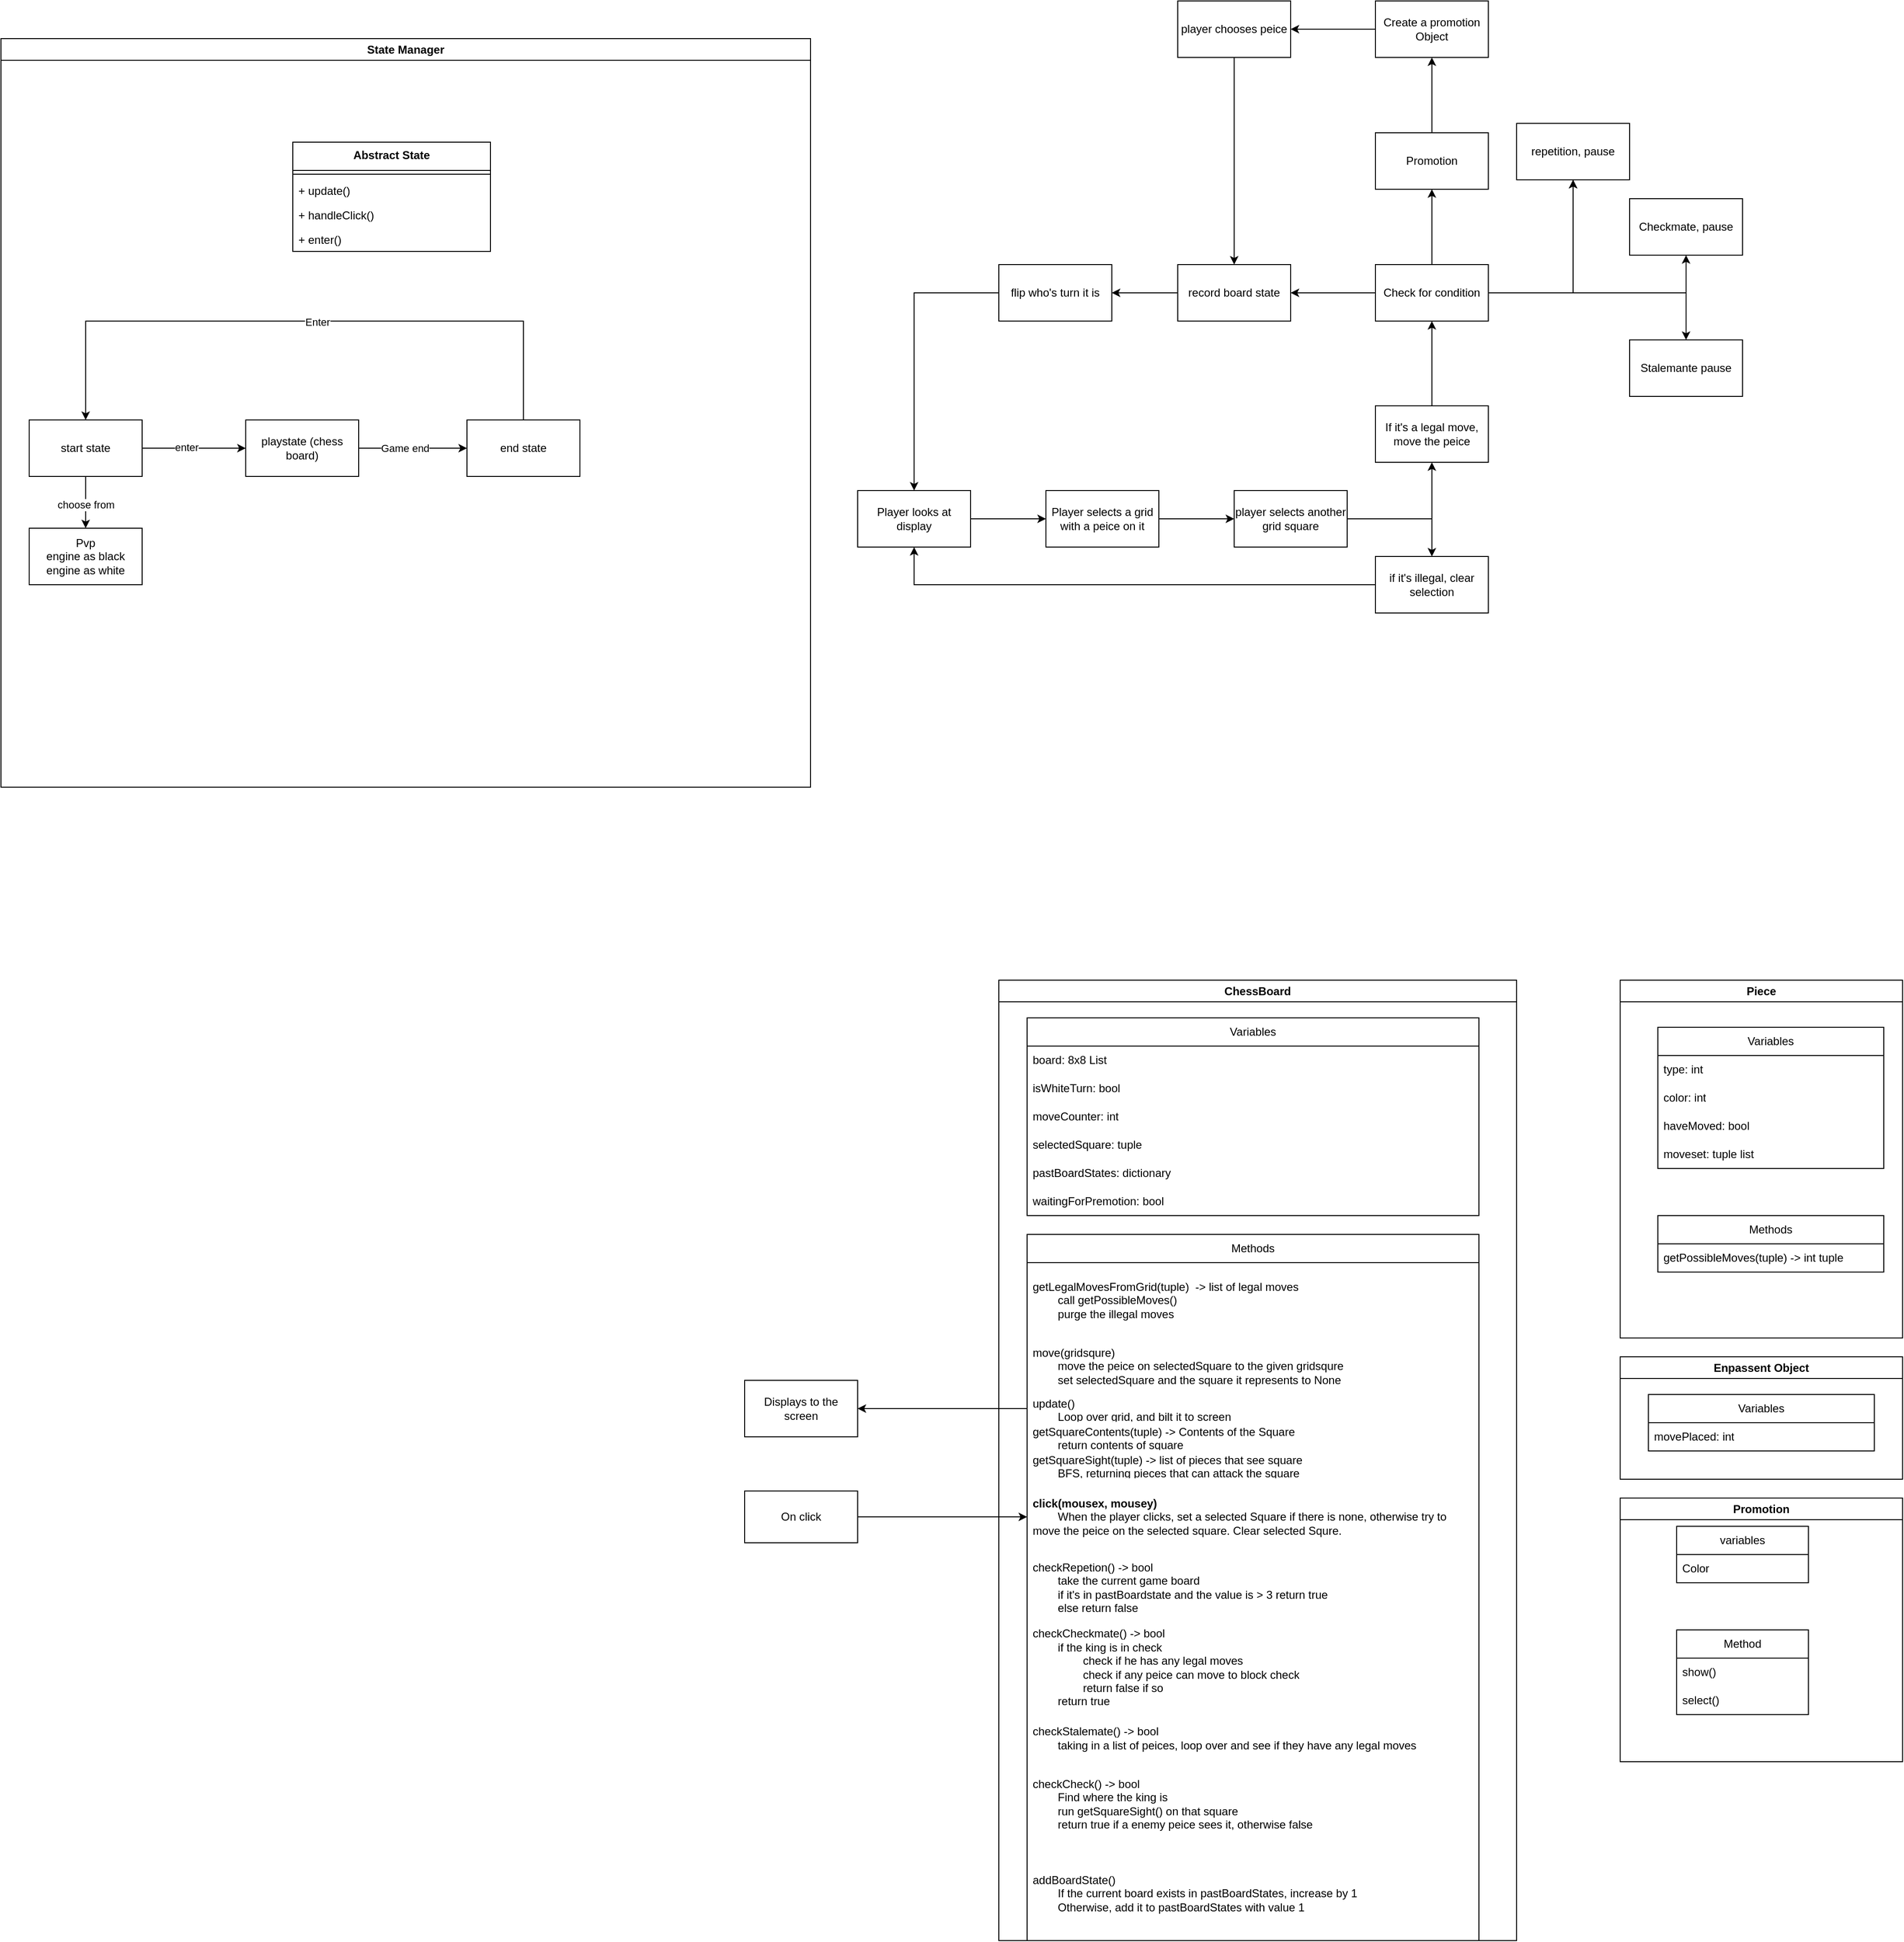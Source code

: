 <mxfile version="24.7.8">
  <diagram name="Page-1" id="t9a5m_bKD9C-yNpvmvKL">
    <mxGraphModel dx="5797" dy="3511" grid="1" gridSize="10" guides="1" tooltips="1" connect="1" arrows="1" fold="1" page="1" pageScale="1" pageWidth="850" pageHeight="1100" math="0" shadow="0">
      <root>
        <mxCell id="0" />
        <mxCell id="1" parent="0" />
        <mxCell id="ldxb-2AIBdacw099OIL1-1" value="ChessBoard" style="swimlane;whiteSpace=wrap;html=1;" parent="1" vertex="1">
          <mxGeometry x="20" y="130" width="550" height="1020" as="geometry" />
        </mxCell>
        <mxCell id="ldxb-2AIBdacw099OIL1-3" value="Variables" style="swimlane;fontStyle=0;childLayout=stackLayout;horizontal=1;startSize=30;horizontalStack=0;resizeParent=1;resizeParentMax=0;resizeLast=0;collapsible=1;marginBottom=0;whiteSpace=wrap;html=1;" parent="ldxb-2AIBdacw099OIL1-1" vertex="1">
          <mxGeometry x="30" y="40" width="480" height="210" as="geometry" />
        </mxCell>
        <mxCell id="ldxb-2AIBdacw099OIL1-4" value="&lt;span style=&quot;text-align: center;&quot;&gt;board: 8x8 List&lt;/span&gt;" style="text;strokeColor=none;fillColor=none;align=left;verticalAlign=middle;spacingLeft=4;spacingRight=4;overflow=hidden;points=[[0,0.5],[1,0.5]];portConstraint=eastwest;rotatable=0;whiteSpace=wrap;html=1;" parent="ldxb-2AIBdacw099OIL1-3" vertex="1">
          <mxGeometry y="30" width="480" height="30" as="geometry" />
        </mxCell>
        <mxCell id="ldxb-2AIBdacw099OIL1-5" value="isWhiteTurn: bool" style="text;strokeColor=none;fillColor=none;align=left;verticalAlign=middle;spacingLeft=4;spacingRight=4;overflow=hidden;points=[[0,0.5],[1,0.5]];portConstraint=eastwest;rotatable=0;whiteSpace=wrap;html=1;" parent="ldxb-2AIBdacw099OIL1-3" vertex="1">
          <mxGeometry y="60" width="480" height="30" as="geometry" />
        </mxCell>
        <mxCell id="-uUJqwtiMHV1rLsQDE5Y-2" value="moveCounter: int" style="text;strokeColor=none;fillColor=none;align=left;verticalAlign=middle;spacingLeft=4;spacingRight=4;overflow=hidden;points=[[0,0.5],[1,0.5]];portConstraint=eastwest;rotatable=0;whiteSpace=wrap;html=1;" parent="ldxb-2AIBdacw099OIL1-3" vertex="1">
          <mxGeometry y="90" width="480" height="30" as="geometry" />
        </mxCell>
        <mxCell id="Rdf7iIx9nlK6P8x9TiHN-3" value="selectedSquare: tuple" style="text;strokeColor=none;fillColor=none;align=left;verticalAlign=middle;spacingLeft=4;spacingRight=4;overflow=hidden;points=[[0,0.5],[1,0.5]];portConstraint=eastwest;rotatable=0;whiteSpace=wrap;html=1;" parent="ldxb-2AIBdacw099OIL1-3" vertex="1">
          <mxGeometry y="120" width="480" height="30" as="geometry" />
        </mxCell>
        <mxCell id="Rdf7iIx9nlK6P8x9TiHN-7" value="pastBoardStates: dictionary" style="text;strokeColor=none;fillColor=none;align=left;verticalAlign=middle;spacingLeft=4;spacingRight=4;overflow=hidden;points=[[0,0.5],[1,0.5]];portConstraint=eastwest;rotatable=0;whiteSpace=wrap;html=1;" parent="ldxb-2AIBdacw099OIL1-3" vertex="1">
          <mxGeometry y="150" width="480" height="30" as="geometry" />
        </mxCell>
        <mxCell id="Rdf7iIx9nlK6P8x9TiHN-54" value="waitingForPremotion: bool" style="text;strokeColor=none;fillColor=none;align=left;verticalAlign=middle;spacingLeft=4;spacingRight=4;overflow=hidden;points=[[0,0.5],[1,0.5]];portConstraint=eastwest;rotatable=0;whiteSpace=wrap;html=1;" parent="ldxb-2AIBdacw099OIL1-3" vertex="1">
          <mxGeometry y="180" width="480" height="30" as="geometry" />
        </mxCell>
        <mxCell id="ldxb-2AIBdacw099OIL1-7" value="Methods" style="swimlane;fontStyle=0;childLayout=stackLayout;horizontal=1;startSize=30;horizontalStack=0;resizeParent=1;resizeParentMax=0;resizeLast=0;collapsible=1;marginBottom=0;whiteSpace=wrap;html=1;" parent="ldxb-2AIBdacw099OIL1-1" vertex="1">
          <mxGeometry x="30" y="270" width="480" height="750" as="geometry" />
        </mxCell>
        <mxCell id="ldxb-2AIBdacw099OIL1-8" value="&lt;span style=&quot;text-align: center; text-wrap: nowrap;&quot;&gt;getLegalMovesFromGrid(tuple)&amp;nbsp; -&amp;gt; list of legal moves&lt;br&gt;&lt;/span&gt;&lt;span style=&quot;text-align: center;&quot;&gt;&lt;span style=&quot;white-space: pre;&quot;&gt;&#x9;&lt;/span&gt;call getPossibleMoves()&lt;br&gt;&lt;span style=&quot;white-space: pre;&quot;&gt;&#x9;&lt;/span&gt;purge the illegal moves&lt;br&gt;&lt;/span&gt;" style="text;strokeColor=none;fillColor=none;align=left;verticalAlign=middle;spacingLeft=4;spacingRight=4;overflow=hidden;points=[[0,0.5],[1,0.5]];portConstraint=eastwest;rotatable=0;whiteSpace=wrap;html=1;" parent="ldxb-2AIBdacw099OIL1-7" vertex="1">
          <mxGeometry y="30" width="480" height="80" as="geometry" />
        </mxCell>
        <mxCell id="-uUJqwtiMHV1rLsQDE5Y-7" value="move(gridsqure)&lt;br&gt;&lt;span style=&quot;white-space: pre;&quot;&gt;&#x9;&lt;/span&gt;move the peice on selectedSquare to the given gridsqure&lt;br&gt;&lt;span style=&quot;white-space: pre;&quot;&gt;&#x9;&lt;/span&gt;set selectedSquare&amp;nbsp;and the square it represents to None" style="text;strokeColor=none;fillColor=none;align=left;verticalAlign=middle;spacingLeft=4;spacingRight=4;overflow=hidden;points=[[0,0.5],[1,0.5]];portConstraint=eastwest;rotatable=0;whiteSpace=wrap;html=1;" parent="ldxb-2AIBdacw099OIL1-7" vertex="1">
          <mxGeometry y="110" width="480" height="60" as="geometry" />
        </mxCell>
        <mxCell id="-uUJqwtiMHV1rLsQDE5Y-6" value="update()&lt;br&gt;&lt;span style=&quot;white-space: pre;&quot;&gt;&#x9;&lt;/span&gt;Loop over grid, and bilt it to screen" style="text;strokeColor=none;fillColor=none;align=left;verticalAlign=middle;spacingLeft=4;spacingRight=4;overflow=hidden;points=[[0,0.5],[1,0.5]];portConstraint=eastwest;rotatable=0;whiteSpace=wrap;html=1;" parent="ldxb-2AIBdacw099OIL1-7" vertex="1">
          <mxGeometry y="170" width="480" height="30" as="geometry" />
        </mxCell>
        <mxCell id="-uUJqwtiMHV1rLsQDE5Y-21" value="getSquareContents(tuple) -&amp;gt; Contents of the Square&lt;span style=&quot;white-space: pre;&quot;&gt;&#x9;&lt;/span&gt;&lt;div&gt;&lt;span style=&quot;white-space: pre;&quot;&gt;&#x9;&lt;/span&gt;return contents of square&lt;br&gt;&lt;/div&gt;" style="text;strokeColor=none;fillColor=none;align=left;verticalAlign=middle;spacingLeft=4;spacingRight=4;overflow=hidden;points=[[0,0.5],[1,0.5]];portConstraint=eastwest;rotatable=0;whiteSpace=wrap;html=1;" parent="ldxb-2AIBdacw099OIL1-7" vertex="1">
          <mxGeometry y="200" width="480" height="30" as="geometry" />
        </mxCell>
        <mxCell id="-uUJqwtiMHV1rLsQDE5Y-22" value="getSquareSight(tuple) -&amp;gt; list of pieces that see square&lt;br&gt;&lt;span style=&quot;white-space: pre;&quot;&gt;&#x9;&lt;/span&gt;BFS, returning pieces that can attack the square" style="text;strokeColor=none;fillColor=none;align=left;verticalAlign=middle;spacingLeft=4;spacingRight=4;overflow=hidden;points=[[0,0.5],[1,0.5]];portConstraint=eastwest;rotatable=0;whiteSpace=wrap;html=1;" parent="ldxb-2AIBdacw099OIL1-7" vertex="1">
          <mxGeometry y="230" width="480" height="30" as="geometry" />
        </mxCell>
        <mxCell id="Rdf7iIx9nlK6P8x9TiHN-4" value="&lt;b&gt;click(mousex, mousey)&lt;br&gt;&lt;/b&gt;&lt;span style=&quot;text-align: center;&quot;&gt;&lt;span style=&quot;white-space: pre;&quot;&gt;&#x9;&lt;/span&gt;When the player clicks, set a selected Square if there is none, otherwise try to move the peice on the selected square. Clear selected Squre.&lt;/span&gt;" style="text;strokeColor=none;fillColor=none;align=left;verticalAlign=middle;spacingLeft=4;spacingRight=4;overflow=hidden;points=[[0,0.5],[1,0.5]];portConstraint=eastwest;rotatable=0;whiteSpace=wrap;html=1;" parent="ldxb-2AIBdacw099OIL1-7" vertex="1">
          <mxGeometry y="260" width="480" height="80" as="geometry" />
        </mxCell>
        <mxCell id="Rdf7iIx9nlK6P8x9TiHN-50" value="checkRepetion() -&amp;gt; bool&lt;div&gt;&lt;span style=&quot;white-space: pre;&quot;&gt;&#x9;&lt;/span&gt;take the current game board&lt;br&gt;&lt;span style=&quot;white-space: pre;&quot;&gt;&#x9;&lt;/span&gt;if it&#39;s in pastBoardstate and the value is &amp;gt; 3 return true&lt;br&gt;&lt;span style=&quot;white-space: pre;&quot;&gt;&#x9;&lt;/span&gt;else return false&lt;br&gt;&lt;/div&gt;" style="text;strokeColor=none;fillColor=none;align=left;verticalAlign=middle;spacingLeft=4;spacingRight=4;overflow=hidden;points=[[0,0.5],[1,0.5]];portConstraint=eastwest;rotatable=0;whiteSpace=wrap;html=1;" parent="ldxb-2AIBdacw099OIL1-7" vertex="1">
          <mxGeometry y="340" width="480" height="70" as="geometry" />
        </mxCell>
        <mxCell id="Rdf7iIx9nlK6P8x9TiHN-51" value="checkCheckmate() -&amp;gt; bool&lt;br&gt;&lt;span style=&quot;white-space: pre;&quot;&gt;&#x9;&lt;/span&gt;if the king is in check&lt;br&gt;&lt;span style=&quot;white-space: pre;&quot;&gt;&#x9;&lt;/span&gt;&lt;span style=&quot;white-space: pre;&quot;&gt;&#x9;&lt;/span&gt;check if he has any legal moves&lt;br&gt;&lt;span style=&quot;white-space: pre;&quot;&gt;&#x9;&lt;/span&gt;&lt;span style=&quot;white-space: pre;&quot;&gt;&#x9;&lt;/span&gt;check if any peice can move to block check&lt;div&gt;&lt;span style=&quot;white-space: pre;&quot;&gt;&#x9;&lt;/span&gt;&lt;span style=&quot;white-space: pre;&quot;&gt;&#x9;&lt;/span&gt;return false if so&lt;br&gt;&lt;span style=&quot;white-space: pre;&quot;&gt;&#x9;&lt;/span&gt;return true&amp;nbsp;&lt;/div&gt;" style="text;strokeColor=none;fillColor=none;align=left;verticalAlign=middle;spacingLeft=4;spacingRight=4;overflow=hidden;points=[[0,0.5],[1,0.5]];portConstraint=eastwest;rotatable=0;whiteSpace=wrap;html=1;" parent="ldxb-2AIBdacw099OIL1-7" vertex="1">
          <mxGeometry y="410" width="480" height="100" as="geometry" />
        </mxCell>
        <mxCell id="Rdf7iIx9nlK6P8x9TiHN-52" value="checkStalemate() -&amp;gt; bool&lt;br&gt;&lt;span style=&quot;white-space: pre;&quot;&gt;&#x9;&lt;/span&gt;taking in a list of peices, loop over and see if they have any legal moves&amp;nbsp;" style="text;strokeColor=none;fillColor=none;align=left;verticalAlign=middle;spacingLeft=4;spacingRight=4;overflow=hidden;points=[[0,0.5],[1,0.5]];portConstraint=eastwest;rotatable=0;whiteSpace=wrap;html=1;" parent="ldxb-2AIBdacw099OIL1-7" vertex="1">
          <mxGeometry y="510" width="480" height="50" as="geometry" />
        </mxCell>
        <mxCell id="Rdf7iIx9nlK6P8x9TiHN-53" value="checkCheck() -&amp;gt; bool&lt;br&gt;&lt;span style=&quot;white-space: pre;&quot;&gt;&#x9;&lt;/span&gt;Find where the king is&lt;br&gt;&lt;span style=&quot;white-space: pre;&quot;&gt;&#x9;&lt;/span&gt;run getSquareSight() on that square&lt;br&gt;&lt;span style=&quot;white-space: pre;&quot;&gt;&#x9;&lt;/span&gt;return true if a enemy peice sees it, otherwise false" style="text;strokeColor=none;fillColor=none;align=left;verticalAlign=middle;spacingLeft=4;spacingRight=4;overflow=hidden;points=[[0,0.5],[1,0.5]];portConstraint=eastwest;rotatable=0;whiteSpace=wrap;html=1;" parent="ldxb-2AIBdacw099OIL1-7" vertex="1">
          <mxGeometry y="560" width="480" height="90" as="geometry" />
        </mxCell>
        <mxCell id="Rdf7iIx9nlK6P8x9TiHN-55" value="addBoardState()&lt;div&gt;&lt;span style=&quot;white-space: pre;&quot;&gt;&#x9;&lt;/span&gt;If the current board exists in&amp;nbsp;&lt;span style=&quot;background-color: initial;&quot;&gt;pastBoardStates, increase by 1&lt;br&gt;&lt;/span&gt;&lt;span style=&quot;background-color: initial;&quot;&gt;&lt;span style=&quot;white-space: pre;&quot;&gt;&#x9;&lt;/span&gt;Otherwise, add it to&amp;nbsp;&lt;/span&gt;&lt;span style=&quot;background-color: initial;&quot;&gt;pastBoardStates with value 1&lt;/span&gt;&lt;/div&gt;" style="text;strokeColor=none;fillColor=none;align=left;verticalAlign=middle;spacingLeft=4;spacingRight=4;overflow=hidden;points=[[0,0.5],[1,0.5]];portConstraint=eastwest;rotatable=0;whiteSpace=wrap;html=1;" parent="ldxb-2AIBdacw099OIL1-7" vertex="1">
          <mxGeometry y="650" width="480" height="100" as="geometry" />
        </mxCell>
        <mxCell id="ldxb-2AIBdacw099OIL1-14" value="Piece" style="swimlane;whiteSpace=wrap;html=1;" parent="1" vertex="1">
          <mxGeometry x="680" y="130" width="300" height="380" as="geometry" />
        </mxCell>
        <mxCell id="ldxb-2AIBdacw099OIL1-16" value="Variables" style="swimlane;fontStyle=0;childLayout=stackLayout;horizontal=1;startSize=30;horizontalStack=0;resizeParent=1;resizeParentMax=0;resizeLast=0;collapsible=1;marginBottom=0;whiteSpace=wrap;html=1;" parent="ldxb-2AIBdacw099OIL1-14" vertex="1">
          <mxGeometry x="40" y="50" width="240" height="150" as="geometry">
            <mxRectangle x="50" y="40" width="90" height="30" as="alternateBounds" />
          </mxGeometry>
        </mxCell>
        <mxCell id="ldxb-2AIBdacw099OIL1-17" value="type: int" style="text;strokeColor=none;fillColor=none;align=left;verticalAlign=middle;spacingLeft=4;spacingRight=4;overflow=hidden;points=[[0,0.5],[1,0.5]];portConstraint=eastwest;rotatable=0;whiteSpace=wrap;html=1;" parent="ldxb-2AIBdacw099OIL1-16" vertex="1">
          <mxGeometry y="30" width="240" height="30" as="geometry" />
        </mxCell>
        <mxCell id="ldxb-2AIBdacw099OIL1-23" value="color: int" style="text;strokeColor=none;fillColor=none;align=left;verticalAlign=middle;spacingLeft=4;spacingRight=4;overflow=hidden;points=[[0,0.5],[1,0.5]];portConstraint=eastwest;rotatable=0;whiteSpace=wrap;html=1;" parent="ldxb-2AIBdacw099OIL1-16" vertex="1">
          <mxGeometry y="60" width="240" height="30" as="geometry" />
        </mxCell>
        <mxCell id="ldxb-2AIBdacw099OIL1-36" value="haveMoved: bool" style="text;strokeColor=none;fillColor=none;align=left;verticalAlign=middle;spacingLeft=4;spacingRight=4;overflow=hidden;points=[[0,0.5],[1,0.5]];portConstraint=eastwest;rotatable=0;whiteSpace=wrap;html=1;" parent="ldxb-2AIBdacw099OIL1-16" vertex="1">
          <mxGeometry y="90" width="240" height="30" as="geometry" />
        </mxCell>
        <mxCell id="-uUJqwtiMHV1rLsQDE5Y-1" value="moveset: tuple list" style="text;strokeColor=none;fillColor=none;align=left;verticalAlign=middle;spacingLeft=4;spacingRight=4;overflow=hidden;points=[[0,0.5],[1,0.5]];portConstraint=eastwest;rotatable=0;whiteSpace=wrap;html=1;" parent="ldxb-2AIBdacw099OIL1-16" vertex="1">
          <mxGeometry y="120" width="240" height="30" as="geometry" />
        </mxCell>
        <mxCell id="ldxb-2AIBdacw099OIL1-20" value="Methods" style="swimlane;fontStyle=0;childLayout=stackLayout;horizontal=1;startSize=30;horizontalStack=0;resizeParent=1;resizeParentMax=0;resizeLast=0;collapsible=1;marginBottom=0;whiteSpace=wrap;html=1;" parent="ldxb-2AIBdacw099OIL1-14" vertex="1">
          <mxGeometry x="40" y="250" width="240" height="60" as="geometry" />
        </mxCell>
        <mxCell id="ldxb-2AIBdacw099OIL1-21" value="getPossibleMoves(&lt;span style=&quot;text-align: center; text-wrap: nowrap;&quot;&gt;tuple&lt;/span&gt;) -&amp;gt; int tuple" style="text;strokeColor=none;fillColor=none;align=left;verticalAlign=middle;spacingLeft=4;spacingRight=4;overflow=hidden;points=[[0,0.5],[1,0.5]];portConstraint=eastwest;rotatable=0;whiteSpace=wrap;html=1;" parent="ldxb-2AIBdacw099OIL1-20" vertex="1">
          <mxGeometry y="30" width="240" height="30" as="geometry" />
        </mxCell>
        <mxCell id="-uUJqwtiMHV1rLsQDE5Y-12" value="Enpassent Object" style="swimlane;whiteSpace=wrap;html=1;" parent="1" vertex="1">
          <mxGeometry x="680" y="530" width="300" height="130" as="geometry" />
        </mxCell>
        <mxCell id="-uUJqwtiMHV1rLsQDE5Y-13" value="Variables" style="swimlane;fontStyle=0;childLayout=stackLayout;horizontal=1;startSize=30;horizontalStack=0;resizeParent=1;resizeParentMax=0;resizeLast=0;collapsible=1;marginBottom=0;whiteSpace=wrap;html=1;" parent="-uUJqwtiMHV1rLsQDE5Y-12" vertex="1">
          <mxGeometry x="30" y="40" width="240" height="60" as="geometry">
            <mxRectangle x="50" y="40" width="90" height="30" as="alternateBounds" />
          </mxGeometry>
        </mxCell>
        <mxCell id="-uUJqwtiMHV1rLsQDE5Y-14" value="movePlaced: int" style="text;strokeColor=none;fillColor=none;align=left;verticalAlign=middle;spacingLeft=4;spacingRight=4;overflow=hidden;points=[[0,0.5],[1,0.5]];portConstraint=eastwest;rotatable=0;whiteSpace=wrap;html=1;" parent="-uUJqwtiMHV1rLsQDE5Y-13" vertex="1">
          <mxGeometry y="30" width="240" height="30" as="geometry" />
        </mxCell>
        <mxCell id="Rdf7iIx9nlK6P8x9TiHN-2" value="" style="edgeStyle=orthogonalEdgeStyle;rounded=0;orthogonalLoop=1;jettySize=auto;html=1;entryX=0;entryY=0.5;entryDx=0;entryDy=0;startArrow=classic;startFill=1;endArrow=none;endFill=0;" parent="1" source="Rdf7iIx9nlK6P8x9TiHN-1" target="-uUJqwtiMHV1rLsQDE5Y-6" edge="1">
          <mxGeometry relative="1" as="geometry" />
        </mxCell>
        <mxCell id="Rdf7iIx9nlK6P8x9TiHN-1" value="Displays to the screen" style="rounded=0;whiteSpace=wrap;html=1;" parent="1" vertex="1">
          <mxGeometry x="-250" y="555" width="120" height="60" as="geometry" />
        </mxCell>
        <mxCell id="Rdf7iIx9nlK6P8x9TiHN-6" value="" style="edgeStyle=orthogonalEdgeStyle;rounded=0;orthogonalLoop=1;jettySize=auto;html=1;" parent="1" source="Rdf7iIx9nlK6P8x9TiHN-5" target="Rdf7iIx9nlK6P8x9TiHN-4" edge="1">
          <mxGeometry relative="1" as="geometry" />
        </mxCell>
        <mxCell id="Rdf7iIx9nlK6P8x9TiHN-5" value="On click" style="rounded=0;whiteSpace=wrap;html=1;" parent="1" vertex="1">
          <mxGeometry x="-250" y="672.5" width="120" height="55" as="geometry" />
        </mxCell>
        <mxCell id="Rdf7iIx9nlK6P8x9TiHN-8" value="Promotion" style="swimlane;whiteSpace=wrap;html=1;" parent="1" vertex="1">
          <mxGeometry x="680" y="680" width="300" height="280" as="geometry" />
        </mxCell>
        <mxCell id="Rdf7iIx9nlK6P8x9TiHN-13" value="Method" style="swimlane;fontStyle=0;childLayout=stackLayout;horizontal=1;startSize=30;horizontalStack=0;resizeParent=1;resizeParentMax=0;resizeLast=0;collapsible=1;marginBottom=0;whiteSpace=wrap;html=1;" parent="Rdf7iIx9nlK6P8x9TiHN-8" vertex="1">
          <mxGeometry x="60" y="140" width="140" height="90" as="geometry" />
        </mxCell>
        <mxCell id="Rdf7iIx9nlK6P8x9TiHN-14" value="show()" style="text;strokeColor=none;fillColor=none;align=left;verticalAlign=middle;spacingLeft=4;spacingRight=4;overflow=hidden;points=[[0,0.5],[1,0.5]];portConstraint=eastwest;rotatable=0;whiteSpace=wrap;html=1;" parent="Rdf7iIx9nlK6P8x9TiHN-13" vertex="1">
          <mxGeometry y="30" width="140" height="30" as="geometry" />
        </mxCell>
        <mxCell id="Rdf7iIx9nlK6P8x9TiHN-15" value="select()" style="text;strokeColor=none;fillColor=none;align=left;verticalAlign=middle;spacingLeft=4;spacingRight=4;overflow=hidden;points=[[0,0.5],[1,0.5]];portConstraint=eastwest;rotatable=0;whiteSpace=wrap;html=1;" parent="Rdf7iIx9nlK6P8x9TiHN-13" vertex="1">
          <mxGeometry y="60" width="140" height="30" as="geometry" />
        </mxCell>
        <mxCell id="Rdf7iIx9nlK6P8x9TiHN-9" value="variables" style="swimlane;fontStyle=0;childLayout=stackLayout;horizontal=1;startSize=30;horizontalStack=0;resizeParent=1;resizeParentMax=0;resizeLast=0;collapsible=1;marginBottom=0;whiteSpace=wrap;html=1;" parent="Rdf7iIx9nlK6P8x9TiHN-8" vertex="1">
          <mxGeometry x="60" y="30" width="140" height="60" as="geometry" />
        </mxCell>
        <mxCell id="Rdf7iIx9nlK6P8x9TiHN-10" value="Color" style="text;strokeColor=none;fillColor=none;align=left;verticalAlign=middle;spacingLeft=4;spacingRight=4;overflow=hidden;points=[[0,0.5],[1,0.5]];portConstraint=eastwest;rotatable=0;whiteSpace=wrap;html=1;" parent="Rdf7iIx9nlK6P8x9TiHN-9" vertex="1">
          <mxGeometry y="30" width="140" height="30" as="geometry" />
        </mxCell>
        <mxCell id="Rdf7iIx9nlK6P8x9TiHN-19" value="" style="edgeStyle=orthogonalEdgeStyle;rounded=0;orthogonalLoop=1;jettySize=auto;html=1;" parent="1" source="Rdf7iIx9nlK6P8x9TiHN-17" target="Rdf7iIx9nlK6P8x9TiHN-18" edge="1">
          <mxGeometry relative="1" as="geometry" />
        </mxCell>
        <mxCell id="Rdf7iIx9nlK6P8x9TiHN-17" value="Player looks at display" style="rounded=0;whiteSpace=wrap;html=1;" parent="1" vertex="1">
          <mxGeometry x="-130" y="-390" width="120" height="60" as="geometry" />
        </mxCell>
        <mxCell id="Rdf7iIx9nlK6P8x9TiHN-21" value="" style="edgeStyle=orthogonalEdgeStyle;rounded=0;orthogonalLoop=1;jettySize=auto;html=1;" parent="1" source="Rdf7iIx9nlK6P8x9TiHN-18" target="Rdf7iIx9nlK6P8x9TiHN-20" edge="1">
          <mxGeometry relative="1" as="geometry" />
        </mxCell>
        <mxCell id="Rdf7iIx9nlK6P8x9TiHN-18" value="Player selects a grid with a peice on it" style="whiteSpace=wrap;html=1;rounded=0;" parent="1" vertex="1">
          <mxGeometry x="70" y="-390" width="120" height="60" as="geometry" />
        </mxCell>
        <mxCell id="Rdf7iIx9nlK6P8x9TiHN-23" value="" style="edgeStyle=orthogonalEdgeStyle;rounded=0;orthogonalLoop=1;jettySize=auto;html=1;entryX=0.5;entryY=0;entryDx=0;entryDy=0;" parent="1" source="Rdf7iIx9nlK6P8x9TiHN-20" target="Rdf7iIx9nlK6P8x9TiHN-24" edge="1">
          <mxGeometry relative="1" as="geometry" />
        </mxCell>
        <mxCell id="Rdf7iIx9nlK6P8x9TiHN-20" value="player selects another grid square" style="whiteSpace=wrap;html=1;rounded=0;" parent="1" vertex="1">
          <mxGeometry x="270" y="-390" width="120" height="60" as="geometry" />
        </mxCell>
        <mxCell id="Rdf7iIx9nlK6P8x9TiHN-28" value="" style="edgeStyle=orthogonalEdgeStyle;rounded=0;orthogonalLoop=1;jettySize=auto;html=1;" parent="1" source="Rdf7iIx9nlK6P8x9TiHN-22" target="Rdf7iIx9nlK6P8x9TiHN-27" edge="1">
          <mxGeometry relative="1" as="geometry" />
        </mxCell>
        <mxCell id="Rdf7iIx9nlK6P8x9TiHN-22" value="If it&#39;s a legal move, move the peice" style="whiteSpace=wrap;html=1;rounded=0;" parent="1" vertex="1">
          <mxGeometry x="420" y="-480" width="120" height="60" as="geometry" />
        </mxCell>
        <mxCell id="Rdf7iIx9nlK6P8x9TiHN-24" value="if it&#39;s illegal, clear selection" style="rounded=0;whiteSpace=wrap;html=1;" parent="1" vertex="1">
          <mxGeometry x="420" y="-320" width="120" height="60" as="geometry" />
        </mxCell>
        <mxCell id="Rdf7iIx9nlK6P8x9TiHN-25" value="" style="endArrow=classic;html=1;rounded=0;exitX=1;exitY=0.5;exitDx=0;exitDy=0;entryX=0.5;entryY=1;entryDx=0;entryDy=0;" parent="1" source="Rdf7iIx9nlK6P8x9TiHN-20" target="Rdf7iIx9nlK6P8x9TiHN-22" edge="1">
          <mxGeometry width="50" height="50" relative="1" as="geometry">
            <mxPoint x="460" y="-220" as="sourcePoint" />
            <mxPoint x="510" y="-270" as="targetPoint" />
            <Array as="points">
              <mxPoint x="480" y="-360" />
            </Array>
          </mxGeometry>
        </mxCell>
        <mxCell id="Rdf7iIx9nlK6P8x9TiHN-26" value="" style="endArrow=classic;html=1;rounded=0;exitX=0;exitY=0.5;exitDx=0;exitDy=0;entryX=0.5;entryY=1;entryDx=0;entryDy=0;" parent="1" source="Rdf7iIx9nlK6P8x9TiHN-24" target="Rdf7iIx9nlK6P8x9TiHN-17" edge="1">
          <mxGeometry width="50" height="50" relative="1" as="geometry">
            <mxPoint x="460" y="-220" as="sourcePoint" />
            <mxPoint x="490" y="-100" as="targetPoint" />
            <Array as="points">
              <mxPoint x="-70" y="-290" />
            </Array>
          </mxGeometry>
        </mxCell>
        <mxCell id="Rdf7iIx9nlK6P8x9TiHN-30" value="" style="edgeStyle=orthogonalEdgeStyle;rounded=0;orthogonalLoop=1;jettySize=auto;html=1;entryX=1;entryY=0.5;entryDx=0;entryDy=0;" parent="1" source="Rdf7iIx9nlK6P8x9TiHN-27" target="Rdf7iIx9nlK6P8x9TiHN-36" edge="1">
          <mxGeometry relative="1" as="geometry" />
        </mxCell>
        <mxCell id="Rdf7iIx9nlK6P8x9TiHN-33" value="" style="edgeStyle=orthogonalEdgeStyle;rounded=0;orthogonalLoop=1;jettySize=auto;html=1;" parent="1" source="Rdf7iIx9nlK6P8x9TiHN-27" target="Rdf7iIx9nlK6P8x9TiHN-32" edge="1">
          <mxGeometry relative="1" as="geometry" />
        </mxCell>
        <mxCell id="Rdf7iIx9nlK6P8x9TiHN-35" value="" style="edgeStyle=orthogonalEdgeStyle;rounded=0;orthogonalLoop=1;jettySize=auto;html=1;" parent="1" source="Rdf7iIx9nlK6P8x9TiHN-27" target="Rdf7iIx9nlK6P8x9TiHN-34" edge="1">
          <mxGeometry relative="1" as="geometry" />
        </mxCell>
        <mxCell id="Rdf7iIx9nlK6P8x9TiHN-40" value="" style="edgeStyle=orthogonalEdgeStyle;rounded=0;orthogonalLoop=1;jettySize=auto;html=1;" parent="1" source="Rdf7iIx9nlK6P8x9TiHN-27" target="Rdf7iIx9nlK6P8x9TiHN-39" edge="1">
          <mxGeometry relative="1" as="geometry" />
        </mxCell>
        <mxCell id="Rdf7iIx9nlK6P8x9TiHN-41" value="" style="edgeStyle=orthogonalEdgeStyle;rounded=0;orthogonalLoop=1;jettySize=auto;html=1;" parent="1" source="Rdf7iIx9nlK6P8x9TiHN-27" target="Rdf7iIx9nlK6P8x9TiHN-39" edge="1">
          <mxGeometry relative="1" as="geometry" />
        </mxCell>
        <mxCell id="Rdf7iIx9nlK6P8x9TiHN-43" value="" style="edgeStyle=orthogonalEdgeStyle;rounded=0;orthogonalLoop=1;jettySize=auto;html=1;" parent="1" source="Rdf7iIx9nlK6P8x9TiHN-27" target="Rdf7iIx9nlK6P8x9TiHN-42" edge="1">
          <mxGeometry relative="1" as="geometry" />
        </mxCell>
        <mxCell id="Rdf7iIx9nlK6P8x9TiHN-27" value="Check for condition" style="whiteSpace=wrap;html=1;rounded=0;" parent="1" vertex="1">
          <mxGeometry x="420" y="-630" width="120" height="60" as="geometry" />
        </mxCell>
        <mxCell id="Rdf7iIx9nlK6P8x9TiHN-29" value="flip who&#39;s turn it is" style="whiteSpace=wrap;html=1;rounded=0;" parent="1" vertex="1">
          <mxGeometry x="20" y="-630" width="120" height="60" as="geometry" />
        </mxCell>
        <mxCell id="Rdf7iIx9nlK6P8x9TiHN-31" value="" style="endArrow=classic;html=1;rounded=0;exitX=0;exitY=0.5;exitDx=0;exitDy=0;entryX=0.5;entryY=0;entryDx=0;entryDy=0;" parent="1" source="Rdf7iIx9nlK6P8x9TiHN-29" target="Rdf7iIx9nlK6P8x9TiHN-17" edge="1">
          <mxGeometry width="50" height="50" relative="1" as="geometry">
            <mxPoint x="190" y="-550" as="sourcePoint" />
            <mxPoint x="400" y="-350" as="targetPoint" />
            <Array as="points">
              <mxPoint x="-70" y="-600" />
            </Array>
          </mxGeometry>
        </mxCell>
        <mxCell id="Rdf7iIx9nlK6P8x9TiHN-32" value="Checkmate, pause" style="whiteSpace=wrap;html=1;rounded=0;" parent="1" vertex="1">
          <mxGeometry x="690" y="-700" width="120" height="60" as="geometry" />
        </mxCell>
        <mxCell id="Rdf7iIx9nlK6P8x9TiHN-34" value="Stalemante pause" style="whiteSpace=wrap;html=1;rounded=0;" parent="1" vertex="1">
          <mxGeometry x="690" y="-550" width="120" height="60" as="geometry" />
        </mxCell>
        <mxCell id="Rdf7iIx9nlK6P8x9TiHN-38" value="" style="edgeStyle=orthogonalEdgeStyle;rounded=0;orthogonalLoop=1;jettySize=auto;html=1;" parent="1" source="Rdf7iIx9nlK6P8x9TiHN-36" target="Rdf7iIx9nlK6P8x9TiHN-29" edge="1">
          <mxGeometry relative="1" as="geometry" />
        </mxCell>
        <mxCell id="Rdf7iIx9nlK6P8x9TiHN-36" value="record board state" style="whiteSpace=wrap;html=1;rounded=0;" parent="1" vertex="1">
          <mxGeometry x="210" y="-630" width="120" height="60" as="geometry" />
        </mxCell>
        <mxCell id="Rdf7iIx9nlK6P8x9TiHN-39" value="repetition, pause" style="whiteSpace=wrap;html=1;rounded=0;" parent="1" vertex="1">
          <mxGeometry x="570" y="-780" width="120" height="60" as="geometry" />
        </mxCell>
        <mxCell id="Rdf7iIx9nlK6P8x9TiHN-45" value="" style="edgeStyle=orthogonalEdgeStyle;rounded=0;orthogonalLoop=1;jettySize=auto;html=1;" parent="1" source="Rdf7iIx9nlK6P8x9TiHN-42" target="Rdf7iIx9nlK6P8x9TiHN-44" edge="1">
          <mxGeometry relative="1" as="geometry" />
        </mxCell>
        <mxCell id="Rdf7iIx9nlK6P8x9TiHN-42" value="Promotion" style="whiteSpace=wrap;html=1;rounded=0;" parent="1" vertex="1">
          <mxGeometry x="420" y="-770" width="120" height="60" as="geometry" />
        </mxCell>
        <mxCell id="Rdf7iIx9nlK6P8x9TiHN-47" value="" style="edgeStyle=orthogonalEdgeStyle;rounded=0;orthogonalLoop=1;jettySize=auto;html=1;" parent="1" source="Rdf7iIx9nlK6P8x9TiHN-44" target="Rdf7iIx9nlK6P8x9TiHN-46" edge="1">
          <mxGeometry relative="1" as="geometry" />
        </mxCell>
        <mxCell id="Rdf7iIx9nlK6P8x9TiHN-44" value="Create a promotion Object" style="whiteSpace=wrap;html=1;rounded=0;" parent="1" vertex="1">
          <mxGeometry x="420" y="-910" width="120" height="60" as="geometry" />
        </mxCell>
        <mxCell id="Rdf7iIx9nlK6P8x9TiHN-49" value="" style="edgeStyle=orthogonalEdgeStyle;rounded=0;orthogonalLoop=1;jettySize=auto;html=1;entryX=0.5;entryY=0;entryDx=0;entryDy=0;" parent="1" source="Rdf7iIx9nlK6P8x9TiHN-46" target="Rdf7iIx9nlK6P8x9TiHN-36" edge="1">
          <mxGeometry relative="1" as="geometry">
            <mxPoint x="280" y="-770" as="targetPoint" />
          </mxGeometry>
        </mxCell>
        <mxCell id="Rdf7iIx9nlK6P8x9TiHN-46" value="player chooses peice" style="whiteSpace=wrap;html=1;rounded=0;" parent="1" vertex="1">
          <mxGeometry x="210" y="-910" width="120" height="60" as="geometry" />
        </mxCell>
        <mxCell id="vznXC4BrsdBGkors9tzJ-1" value="State Manager" style="swimlane;whiteSpace=wrap;html=1;" vertex="1" parent="1">
          <mxGeometry x="-1040" y="-870" width="860" height="795" as="geometry" />
        </mxCell>
        <mxCell id="vznXC4BrsdBGkors9tzJ-3" value="Abstract State" style="swimlane;fontStyle=1;align=center;verticalAlign=top;childLayout=stackLayout;horizontal=1;startSize=30;horizontalStack=0;resizeParent=1;resizeParentMax=0;resizeLast=0;collapsible=1;marginBottom=0;whiteSpace=wrap;html=1;" vertex="1" parent="vznXC4BrsdBGkors9tzJ-1">
          <mxGeometry x="310" y="110" width="210" height="116" as="geometry" />
        </mxCell>
        <mxCell id="vznXC4BrsdBGkors9tzJ-5" value="" style="line;strokeWidth=1;fillColor=none;align=left;verticalAlign=middle;spacingTop=-1;spacingLeft=3;spacingRight=3;rotatable=0;labelPosition=right;points=[];portConstraint=eastwest;strokeColor=inherit;" vertex="1" parent="vznXC4BrsdBGkors9tzJ-3">
          <mxGeometry y="30" width="210" height="8" as="geometry" />
        </mxCell>
        <mxCell id="vznXC4BrsdBGkors9tzJ-6" value="+ update()" style="text;strokeColor=none;fillColor=none;align=left;verticalAlign=top;spacingLeft=4;spacingRight=4;overflow=hidden;rotatable=0;points=[[0,0.5],[1,0.5]];portConstraint=eastwest;whiteSpace=wrap;html=1;" vertex="1" parent="vznXC4BrsdBGkors9tzJ-3">
          <mxGeometry y="38" width="210" height="26" as="geometry" />
        </mxCell>
        <mxCell id="vznXC4BrsdBGkors9tzJ-7" value="+ handleClick()" style="text;strokeColor=none;fillColor=none;align=left;verticalAlign=top;spacingLeft=4;spacingRight=4;overflow=hidden;rotatable=0;points=[[0,0.5],[1,0.5]];portConstraint=eastwest;whiteSpace=wrap;html=1;" vertex="1" parent="vznXC4BrsdBGkors9tzJ-3">
          <mxGeometry y="64" width="210" height="26" as="geometry" />
        </mxCell>
        <mxCell id="vznXC4BrsdBGkors9tzJ-8" value="+ enter()" style="text;strokeColor=none;fillColor=none;align=left;verticalAlign=top;spacingLeft=4;spacingRight=4;overflow=hidden;rotatable=0;points=[[0,0.5],[1,0.5]];portConstraint=eastwest;whiteSpace=wrap;html=1;" vertex="1" parent="vznXC4BrsdBGkors9tzJ-3">
          <mxGeometry y="90" width="210" height="26" as="geometry" />
        </mxCell>
        <mxCell id="vznXC4BrsdBGkors9tzJ-11" value="" style="edgeStyle=orthogonalEdgeStyle;rounded=0;orthogonalLoop=1;jettySize=auto;html=1;" edge="1" parent="vznXC4BrsdBGkors9tzJ-1" source="vznXC4BrsdBGkors9tzJ-9" target="vznXC4BrsdBGkors9tzJ-10">
          <mxGeometry relative="1" as="geometry" />
        </mxCell>
        <mxCell id="vznXC4BrsdBGkors9tzJ-13" value="Game end" style="edgeLabel;html=1;align=center;verticalAlign=middle;resizable=0;points=[];" vertex="1" connectable="0" parent="vznXC4BrsdBGkors9tzJ-11">
          <mxGeometry x="-0.146" relative="1" as="geometry">
            <mxPoint as="offset" />
          </mxGeometry>
        </mxCell>
        <mxCell id="vznXC4BrsdBGkors9tzJ-9" value="playstate (chess board)" style="rounded=0;whiteSpace=wrap;html=1;" vertex="1" parent="vznXC4BrsdBGkors9tzJ-1">
          <mxGeometry x="260" y="405" width="120" height="60" as="geometry" />
        </mxCell>
        <mxCell id="vznXC4BrsdBGkors9tzJ-10" value="end state" style="rounded=0;whiteSpace=wrap;html=1;" vertex="1" parent="vznXC4BrsdBGkors9tzJ-1">
          <mxGeometry x="495" y="405" width="120" height="60" as="geometry" />
        </mxCell>
        <mxCell id="vznXC4BrsdBGkors9tzJ-22" value="" style="edgeStyle=orthogonalEdgeStyle;rounded=0;orthogonalLoop=1;jettySize=auto;html=1;" edge="1" parent="vznXC4BrsdBGkors9tzJ-1" source="vznXC4BrsdBGkors9tzJ-14" target="vznXC4BrsdBGkors9tzJ-21">
          <mxGeometry relative="1" as="geometry" />
        </mxCell>
        <mxCell id="vznXC4BrsdBGkors9tzJ-23" value="choose from" style="edgeLabel;html=1;align=center;verticalAlign=middle;resizable=0;points=[];" vertex="1" connectable="0" parent="vznXC4BrsdBGkors9tzJ-22">
          <mxGeometry x="0.073" relative="1" as="geometry">
            <mxPoint as="offset" />
          </mxGeometry>
        </mxCell>
        <mxCell id="vznXC4BrsdBGkors9tzJ-14" value="start state" style="rounded=0;whiteSpace=wrap;html=1;" vertex="1" parent="vznXC4BrsdBGkors9tzJ-1">
          <mxGeometry x="30" y="405" width="120" height="60" as="geometry" />
        </mxCell>
        <mxCell id="vznXC4BrsdBGkors9tzJ-17" value="" style="endArrow=classic;html=1;rounded=0;entryX=0.5;entryY=0;entryDx=0;entryDy=0;exitX=0.5;exitY=0;exitDx=0;exitDy=0;" edge="1" parent="vznXC4BrsdBGkors9tzJ-1" source="vznXC4BrsdBGkors9tzJ-10" target="vznXC4BrsdBGkors9tzJ-14">
          <mxGeometry width="50" height="50" relative="1" as="geometry">
            <mxPoint x="560" y="305" as="sourcePoint" />
            <mxPoint x="500" y="355" as="targetPoint" />
            <Array as="points">
              <mxPoint x="555" y="300" />
              <mxPoint x="90" y="300" />
            </Array>
          </mxGeometry>
        </mxCell>
        <mxCell id="vznXC4BrsdBGkors9tzJ-18" value="Enter" style="edgeLabel;html=1;align=center;verticalAlign=middle;resizable=0;points=[];" vertex="1" connectable="0" parent="vznXC4BrsdBGkors9tzJ-17">
          <mxGeometry x="-0.038" y="1" relative="1" as="geometry">
            <mxPoint as="offset" />
          </mxGeometry>
        </mxCell>
        <mxCell id="vznXC4BrsdBGkors9tzJ-19" value="" style="edgeStyle=orthogonalEdgeStyle;rounded=0;orthogonalLoop=1;jettySize=auto;html=1;" edge="1" parent="vznXC4BrsdBGkors9tzJ-1" source="vznXC4BrsdBGkors9tzJ-14" target="vznXC4BrsdBGkors9tzJ-9">
          <mxGeometry relative="1" as="geometry" />
        </mxCell>
        <mxCell id="vznXC4BrsdBGkors9tzJ-20" value="enter" style="edgeLabel;html=1;align=center;verticalAlign=middle;resizable=0;points=[];" vertex="1" connectable="0" parent="vznXC4BrsdBGkors9tzJ-19">
          <mxGeometry x="-0.143" y="1" relative="1" as="geometry">
            <mxPoint as="offset" />
          </mxGeometry>
        </mxCell>
        <mxCell id="vznXC4BrsdBGkors9tzJ-21" value="Pvp&lt;br&gt;engine as black&lt;br&gt;engine as white" style="rounded=0;whiteSpace=wrap;html=1;" vertex="1" parent="vznXC4BrsdBGkors9tzJ-1">
          <mxGeometry x="30" y="520" width="120" height="60" as="geometry" />
        </mxCell>
      </root>
    </mxGraphModel>
  </diagram>
</mxfile>
